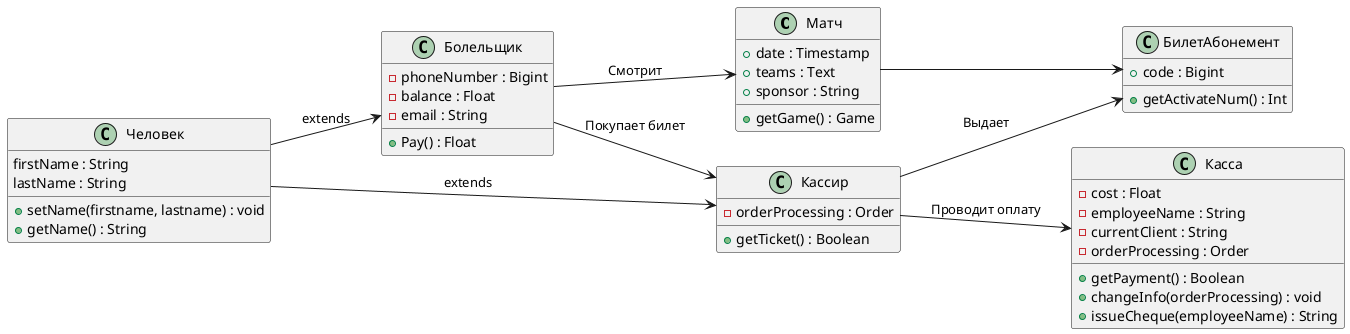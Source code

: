 @startuml
left to right direction

class Матч {
  +date : Timestamp
  +teams : Text
  +sponsor : String
  +getGame() : Game
}

class Болельщик {
  - phoneNumber : Bigint
  - balance : Float
  - email : String
  + Pay() : Float
}

class БилетАбонемент {
  + code : Bigint
  + getActivateNum() : Int
}

class Кассир {
  - orderProcessing : Order
  + getTicket() : Boolean
}

class Касса {
  - cost : Float
  - employeeName : String
  - currentClient : String
  - orderProcessing : Order
  + getPayment() : Boolean
  + changeInfo(orderProcessing) : void
  + issueCheque(employeeName) : String
}

class Человек {
  firstName : String
  lastName : String
  + setName(firstname, lastname) : void
  + getName() : String
}

Человек --> Болельщик : extends
Человек --> Кассир : extends
Болельщик --> Кассир : Покупает билет
Кассир --> Касса : Проводит оплату
Кассир --> БилетАбонемент : Выдает
Болельщик --> Матч : Смотрит
Матч --> БилетАбонемент
@enduml